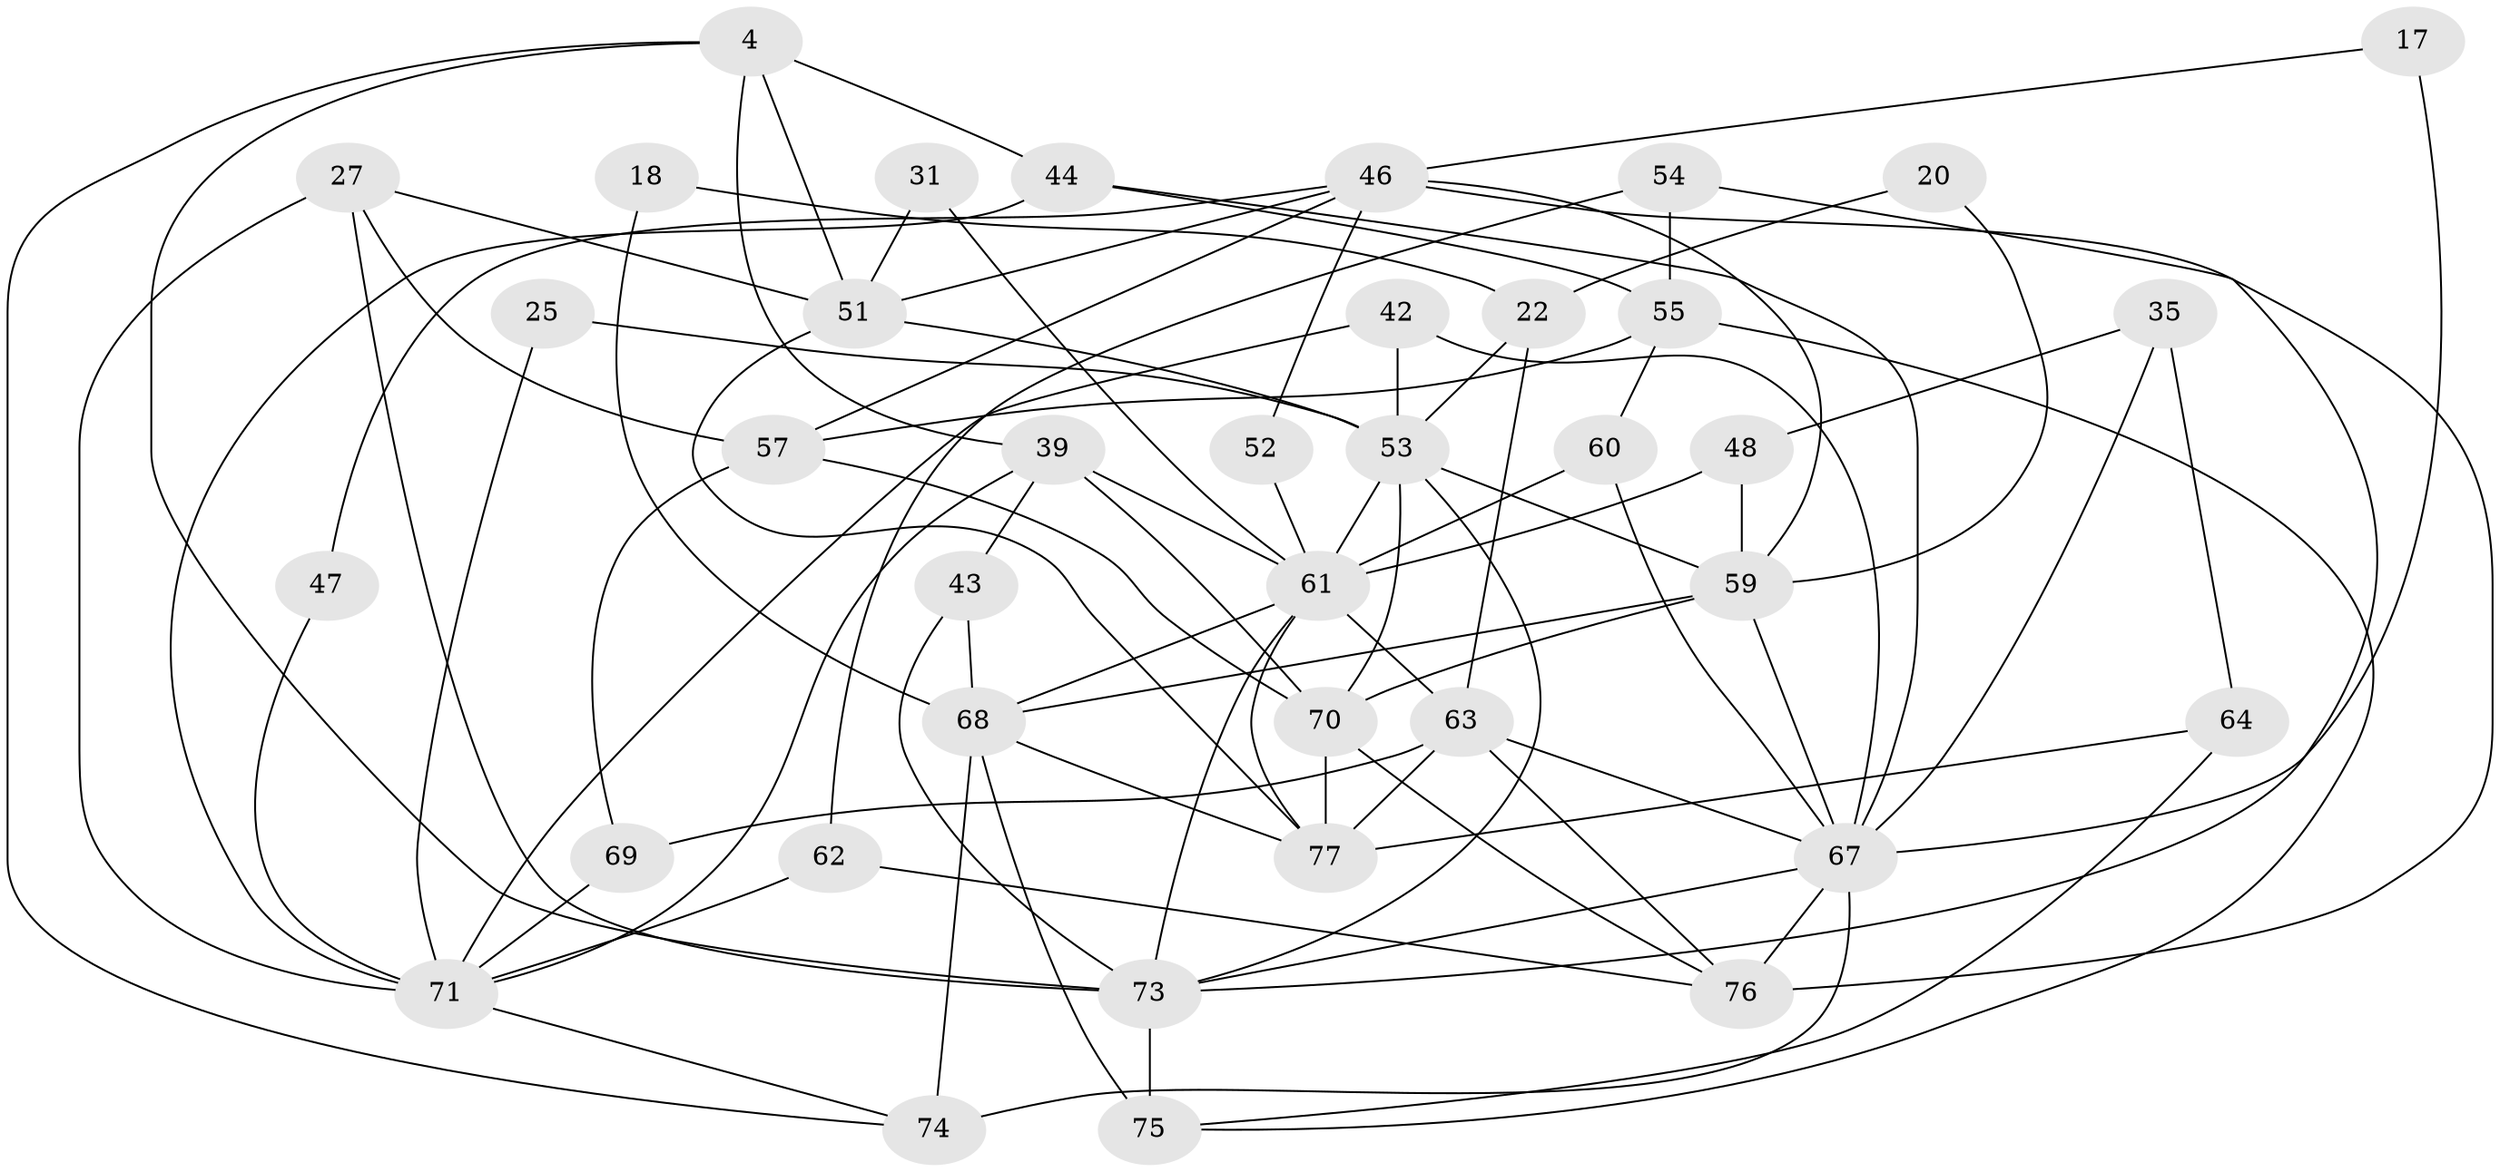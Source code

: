 // original degree distribution, {3: 0.2987012987012987, 4: 0.3116883116883117, 7: 0.05194805194805195, 5: 0.09090909090909091, 6: 0.11688311688311688, 2: 0.11688311688311688, 8: 0.012987012987012988}
// Generated by graph-tools (version 1.1) at 2025/52/03/09/25 04:52:12]
// undirected, 38 vertices, 88 edges
graph export_dot {
graph [start="1"]
  node [color=gray90,style=filled];
  4 [super="+2"];
  17;
  18;
  20;
  22;
  25;
  27;
  31;
  35;
  39 [super="+21"];
  42 [super="+26"];
  43;
  44;
  46 [super="+12"];
  47;
  48;
  51 [super="+1"];
  52;
  53 [super="+37+30"];
  54;
  55;
  57 [super="+32"];
  59 [super="+56+58"];
  60;
  61 [super="+16+40"];
  62;
  63 [super="+5"];
  64;
  67 [super="+11+13+49"];
  68 [super="+41+24"];
  69;
  70 [super="+33"];
  71 [super="+36"];
  73 [super="+72+14+45+65"];
  74 [super="+34+28"];
  75 [super="+66"];
  76;
  77 [super="+50"];
  4 -- 44 [weight=2];
  4 -- 51 [weight=2];
  4 -- 39;
  4 -- 73 [weight=3];
  4 -- 74;
  17 -- 46;
  17 -- 67 [weight=2];
  18 -- 22;
  18 -- 68;
  20 -- 22;
  20 -- 59;
  22 -- 63;
  22 -- 53;
  25 -- 53;
  25 -- 71;
  27 -- 51;
  27 -- 73;
  27 -- 71;
  27 -- 57;
  31 -- 51;
  31 -- 61;
  35 -- 64;
  35 -- 48;
  35 -- 67 [weight=2];
  39 -- 43;
  39 -- 71;
  39 -- 61;
  39 -- 70;
  42 -- 53;
  42 -- 67 [weight=3];
  42 -- 71;
  43 -- 73;
  43 -- 68;
  44 -- 55;
  44 -- 71 [weight=2];
  44 -- 67 [weight=2];
  46 -- 76 [weight=2];
  46 -- 47;
  46 -- 51;
  46 -- 52;
  46 -- 59;
  46 -- 57;
  47 -- 71;
  48 -- 59;
  48 -- 61;
  51 -- 77;
  51 -- 53;
  52 -- 61;
  53 -- 73 [weight=2];
  53 -- 59;
  53 -- 70 [weight=2];
  53 -- 61;
  54 -- 62;
  54 -- 55;
  54 -- 73;
  55 -- 57;
  55 -- 60;
  55 -- 75;
  57 -- 69;
  57 -- 70;
  59 -- 70;
  59 -- 67 [weight=2];
  59 -- 68 [weight=2];
  60 -- 67;
  60 -- 61;
  61 -- 63 [weight=3];
  61 -- 73 [weight=2];
  61 -- 77;
  61 -- 68;
  62 -- 76;
  62 -- 71;
  63 -- 67 [weight=2];
  63 -- 76;
  63 -- 69;
  63 -- 77;
  64 -- 77;
  64 -- 75;
  67 -- 76;
  67 -- 74;
  67 -- 73;
  68 -- 74 [weight=3];
  68 -- 75 [weight=2];
  68 -- 77 [weight=2];
  69 -- 71;
  70 -- 77 [weight=3];
  70 -- 76;
  71 -- 74 [weight=2];
  73 -- 75;
}
